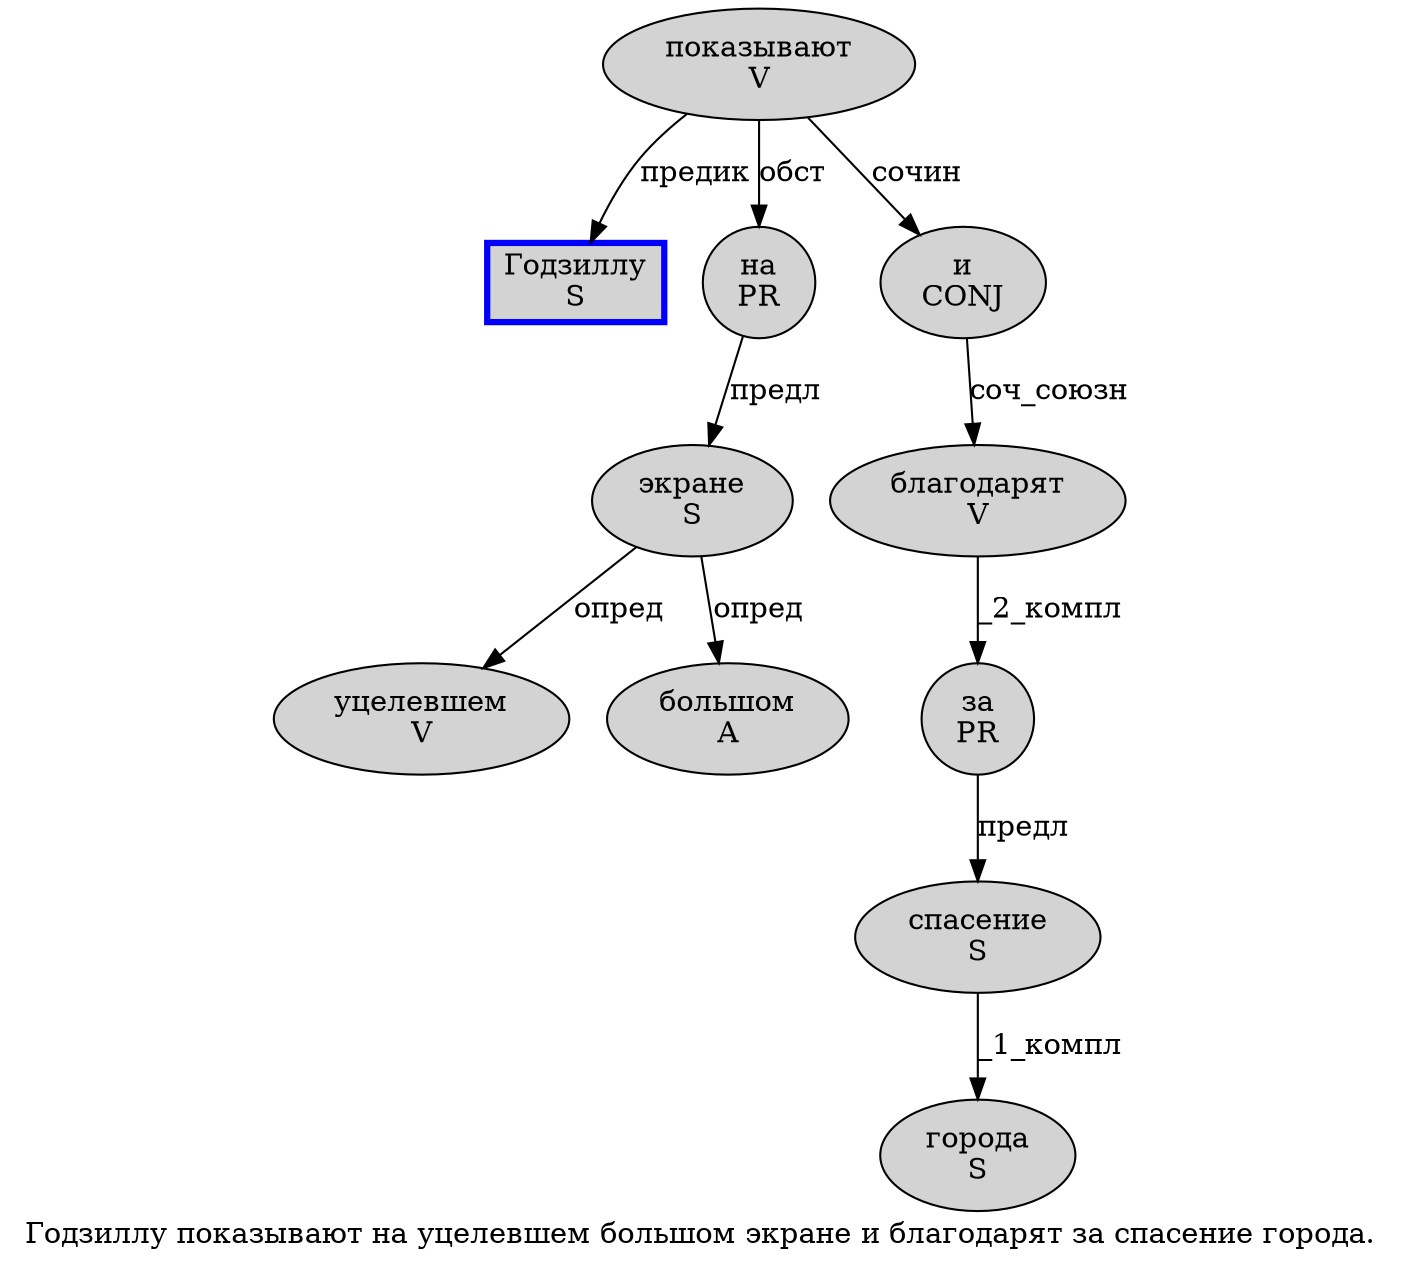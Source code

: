 digraph SENTENCE_4852 {
	graph [label="Годзиллу показывают на уцелевшем большом экране и благодарят за спасение города."]
	node [style=filled]
		0 [label="Годзиллу
S" color=blue fillcolor=lightgray penwidth=3 shape=box]
		1 [label="показывают
V" color="" fillcolor=lightgray penwidth=1 shape=ellipse]
		2 [label="на
PR" color="" fillcolor=lightgray penwidth=1 shape=ellipse]
		3 [label="уцелевшем
V" color="" fillcolor=lightgray penwidth=1 shape=ellipse]
		4 [label="большом
A" color="" fillcolor=lightgray penwidth=1 shape=ellipse]
		5 [label="экране
S" color="" fillcolor=lightgray penwidth=1 shape=ellipse]
		6 [label="и
CONJ" color="" fillcolor=lightgray penwidth=1 shape=ellipse]
		7 [label="благодарят
V" color="" fillcolor=lightgray penwidth=1 shape=ellipse]
		8 [label="за
PR" color="" fillcolor=lightgray penwidth=1 shape=ellipse]
		9 [label="спасение
S" color="" fillcolor=lightgray penwidth=1 shape=ellipse]
		10 [label="города
S" color="" fillcolor=lightgray penwidth=1 shape=ellipse]
			8 -> 9 [label="предл"]
			9 -> 10 [label="_1_компл"]
			1 -> 0 [label="предик"]
			1 -> 2 [label="обст"]
			1 -> 6 [label="сочин"]
			6 -> 7 [label="соч_союзн"]
			2 -> 5 [label="предл"]
			5 -> 3 [label="опред"]
			5 -> 4 [label="опред"]
			7 -> 8 [label="_2_компл"]
}